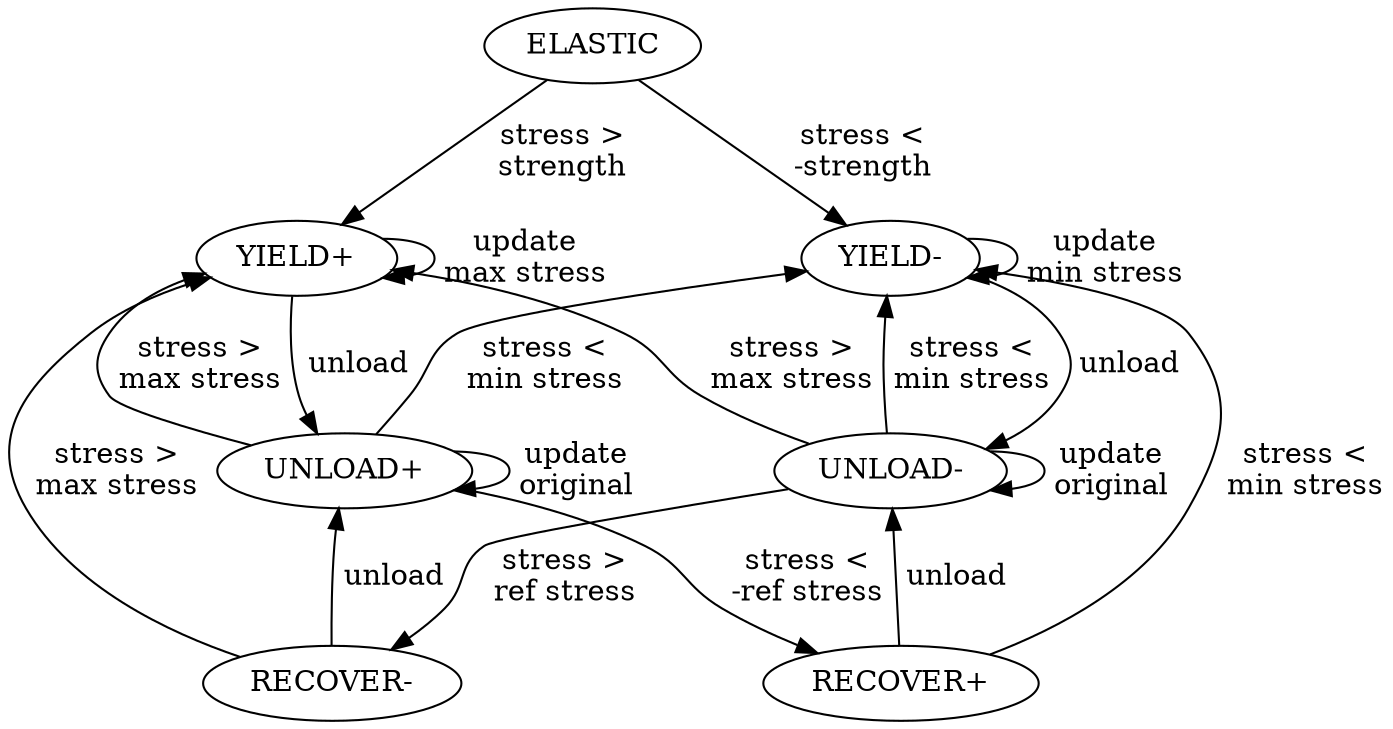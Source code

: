 digraph G {
	node[shape=ellipse];
	status0[label="ELASTIC"]
	status1_plus[label="YIELD+"]
	status1_minus[label="YIELD-"]
	status2_plus[label="UNLOAD+"]
	status2_minus[label="UNLOAD-"]
	status3_plus[label="RECOVER+"]
	status3_minus[label="RECOVER-"]
	{rank=same status1_plus status1_minus}
	{rank=same status2_plus status2_minus}
	{rank=same status3_plus status3_minus}
	status0 -> status1_plus[label=" stress >\n strength"]
	status1_plus -> status1_plus[label=" update\n max stress"]
	status1_plus -> status2_plus[label=" unload"]
	status2_plus -> status2_plus[label=" update\n original"]
	status2_plus -> status1_plus[label=" stress >\n max stress"]
	status2_plus -> status3_plus[label=" stress <\n -ref stress"]
	status2_plus -> status1_minus[label=" stress <\n min stress"]
	status3_plus -> status2_minus[label=" unload"]
	status3_plus -> status1_minus[label=" stress <\n min stress"]
	status0 -> status1_minus[label=" stress <\n -strength"]
	status1_minus -> status1_minus[label=" update\n min stress"]
	status1_minus -> status2_minus[label=" unload"]
	status2_minus -> status2_minus[label=" update\n original"]
	status2_minus -> status1_minus[label=" stress <\n min stress"]
	status2_minus -> status3_minus[label=" stress >\n ref stress"]
	status2_minus -> status1_plus[label=" stress >\n max stress"]
	status3_minus -> status2_plus[label=" unload"]
	status3_minus -> status1_plus[label=" stress >\n max stress"]
}
